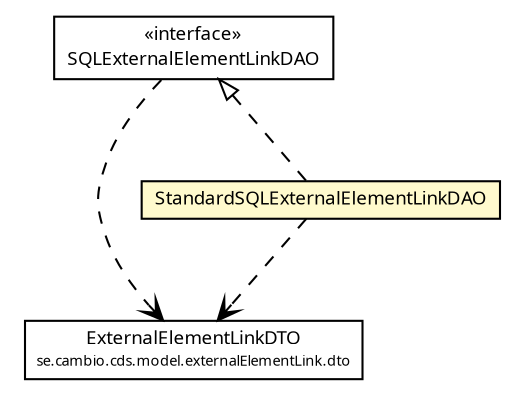 #!/usr/local/bin/dot
#
# Class diagram 
# Generated by UMLGraph version R5_6 (http://www.umlgraph.org/)
#

digraph G {
	edge [fontname="Trebuchet MS",fontsize=10,labelfontname="Trebuchet MS",labelfontsize=10];
	node [fontname="Trebuchet MS",fontsize=10,shape=plaintext];
	nodesep=0.25;
	ranksep=0.5;
	// se.cambio.cds.model.externalElementLink.dto.ExternalElementLinkDTO
	c325205 [label=<<table title="se.cambio.cds.model.externalElementLink.dto.ExternalElementLinkDTO" border="0" cellborder="1" cellspacing="0" cellpadding="2" port="p" href="../dto/ExternalElementLinkDTO.html">
		<tr><td><table border="0" cellspacing="0" cellpadding="1">
<tr><td align="center" balign="center"><font face="Trebuchet MS"> ExternalElementLinkDTO </font></td></tr>
<tr><td align="center" balign="center"><font face="Trebuchet MS" point-size="7.0"> se.cambio.cds.model.externalElementLink.dto </font></td></tr>
		</table></td></tr>
		</table>>, URL="../dto/ExternalElementLinkDTO.html", fontname="Trebuchet MS", fontcolor="black", fontsize=9.0];
	// se.cambio.cds.model.externalElementLink.dao.StandardSQLExternalElementLinkDAO
	c325272 [label=<<table title="se.cambio.cds.model.externalElementLink.dao.StandardSQLExternalElementLinkDAO" border="0" cellborder="1" cellspacing="0" cellpadding="2" port="p" bgcolor="lemonChiffon" href="./StandardSQLExternalElementLinkDAO.html">
		<tr><td><table border="0" cellspacing="0" cellpadding="1">
<tr><td align="center" balign="center"><font face="Trebuchet MS"> StandardSQLExternalElementLinkDAO </font></td></tr>
		</table></td></tr>
		</table>>, URL="./StandardSQLExternalElementLinkDAO.html", fontname="Trebuchet MS", fontcolor="black", fontsize=9.0];
	// se.cambio.cds.model.externalElementLink.dao.SQLExternalElementLinkDAO
	c325275 [label=<<table title="se.cambio.cds.model.externalElementLink.dao.SQLExternalElementLinkDAO" border="0" cellborder="1" cellspacing="0" cellpadding="2" port="p" href="./SQLExternalElementLinkDAO.html">
		<tr><td><table border="0" cellspacing="0" cellpadding="1">
<tr><td align="center" balign="center"> &#171;interface&#187; </td></tr>
<tr><td align="center" balign="center"><font face="Trebuchet MS"> SQLExternalElementLinkDAO </font></td></tr>
		</table></td></tr>
		</table>>, URL="./SQLExternalElementLinkDAO.html", fontname="Trebuchet MS", fontcolor="black", fontsize=9.0];
	//se.cambio.cds.model.externalElementLink.dao.StandardSQLExternalElementLinkDAO implements se.cambio.cds.model.externalElementLink.dao.SQLExternalElementLinkDAO
	c325275:p -> c325272:p [dir=back,arrowtail=empty,style=dashed];
	// se.cambio.cds.model.externalElementLink.dao.StandardSQLExternalElementLinkDAO DEPEND se.cambio.cds.model.externalElementLink.dto.ExternalElementLinkDTO
	c325272:p -> c325205:p [taillabel="", label="", headlabel="", fontname="Trebuchet MS", fontcolor="black", fontsize=10.0, color="black", arrowhead=open, style=dashed];
	// se.cambio.cds.model.externalElementLink.dao.SQLExternalElementLinkDAO DEPEND se.cambio.cds.model.externalElementLink.dto.ExternalElementLinkDTO
	c325275:p -> c325205:p [taillabel="", label="", headlabel="", fontname="Trebuchet MS", fontcolor="black", fontsize=10.0, color="black", arrowhead=open, style=dashed];
}

